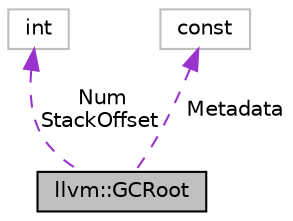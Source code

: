 digraph "llvm::GCRoot"
{
 // LATEX_PDF_SIZE
  bgcolor="transparent";
  edge [fontname="Helvetica",fontsize="10",labelfontname="Helvetica",labelfontsize="10"];
  node [fontname="Helvetica",fontsize="10",shape=record];
  Node1 [label="llvm::GCRoot",height=0.2,width=0.4,color="black", fillcolor="grey75", style="filled", fontcolor="black",tooltip="GCRoot - Metadata for a pointer to an object managed by the garbage collector."];
  Node2 -> Node1 [dir="back",color="darkorchid3",fontsize="10",style="dashed",label=" Num\nStackOffset" ,fontname="Helvetica"];
  Node2 [label="int",height=0.2,width=0.4,color="grey75",tooltip=" "];
  Node3 -> Node1 [dir="back",color="darkorchid3",fontsize="10",style="dashed",label=" Metadata" ,fontname="Helvetica"];
  Node3 [label="const",height=0.2,width=0.4,color="grey75",tooltip=" "];
}
